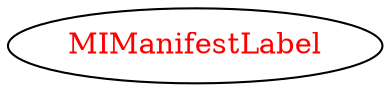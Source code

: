 digraph dependencyGraph {
 concentrate=true;
 ranksep="2.0";
 rankdir="LR"; 
 splines="ortho";
"MIManifestLabel" [fontcolor="red"];
}